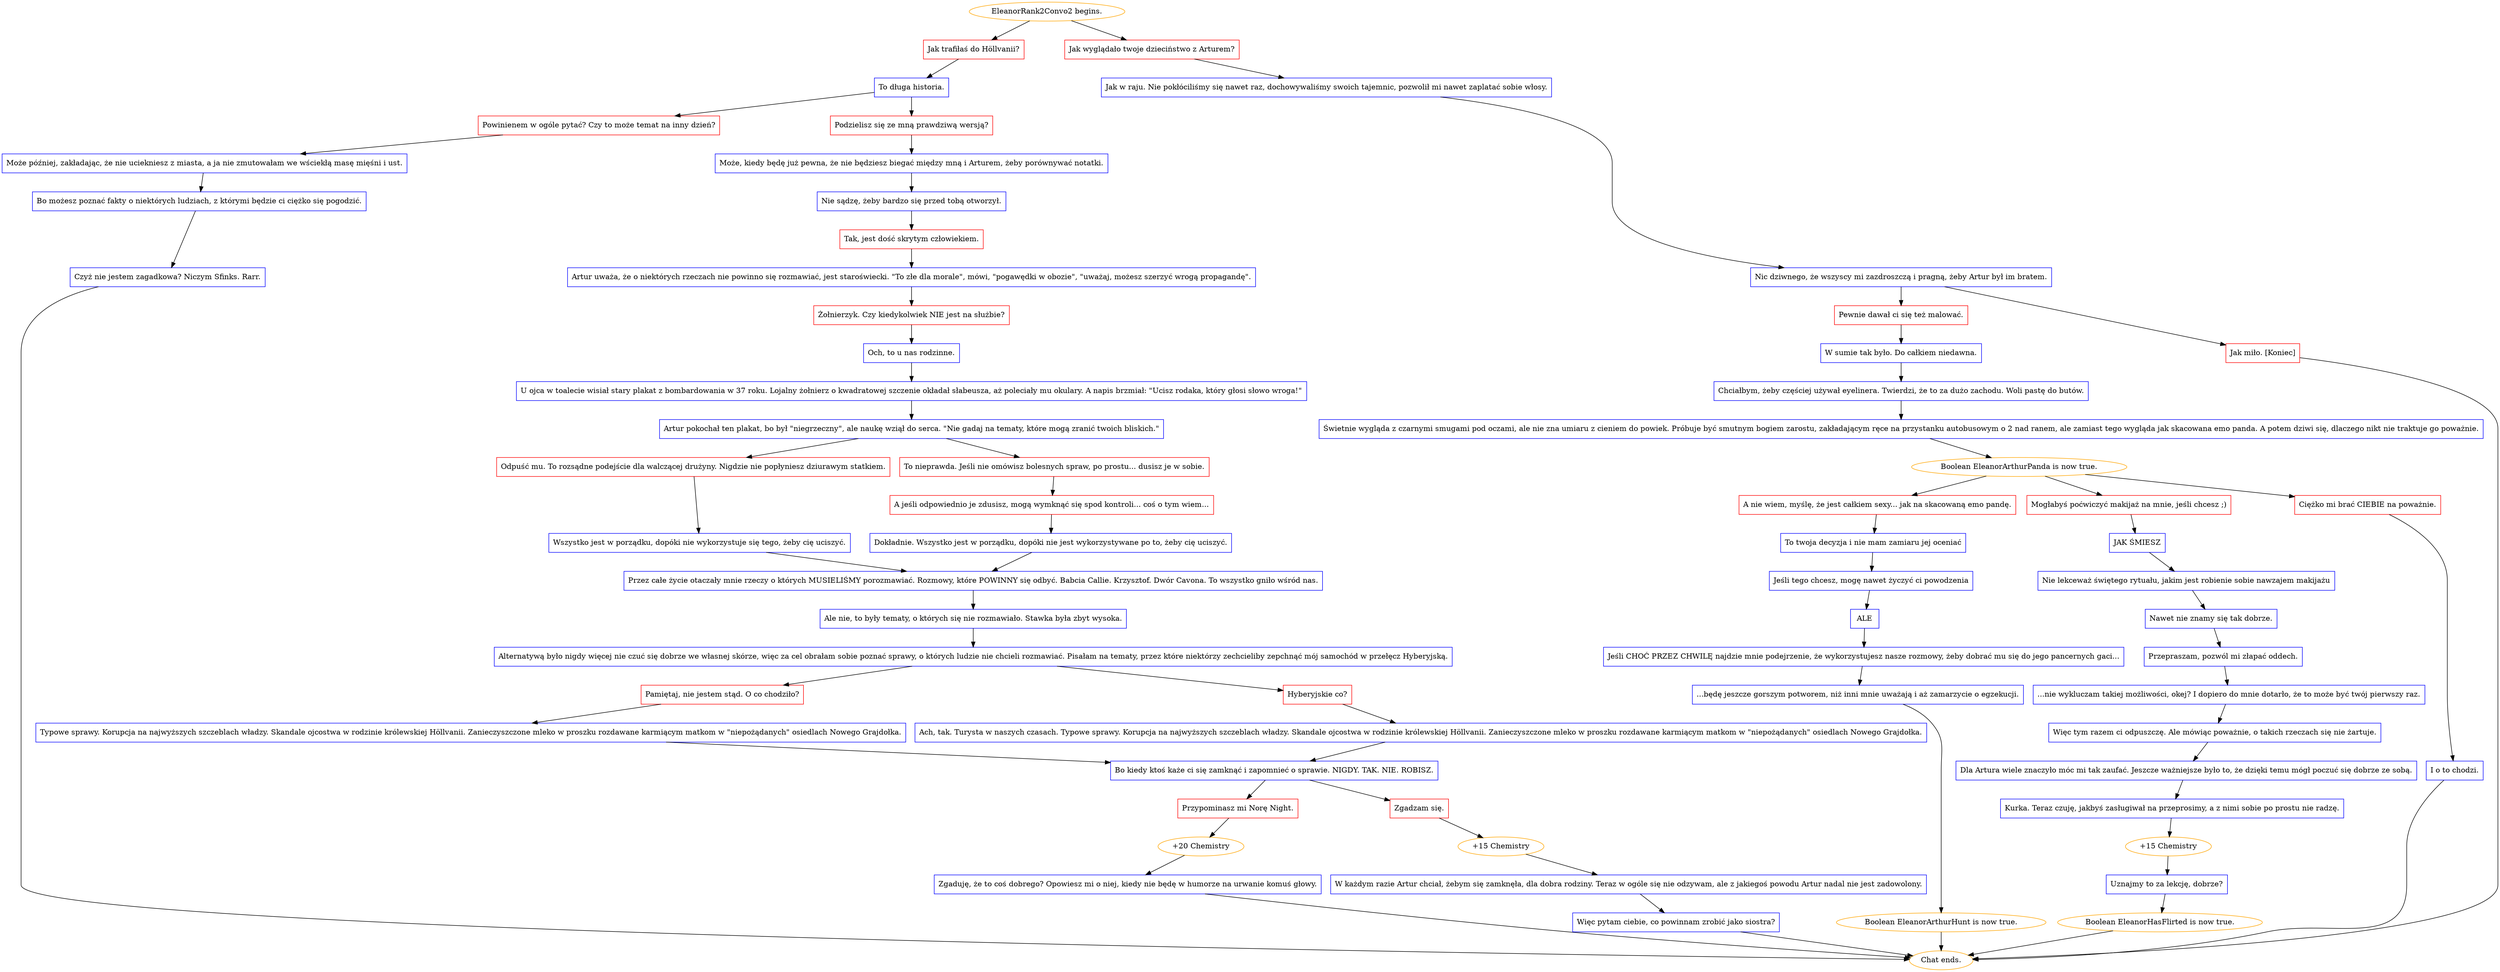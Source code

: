digraph {
	"EleanorRank2Convo2 begins." [color=orange];
		"EleanorRank2Convo2 begins." -> j19853369;
		"EleanorRank2Convo2 begins." -> j2047318181;
	j19853369 [label="Jak trafiłaś do Höllvanii?",shape=box,color=red];
		j19853369 -> j853822501;
	j2047318181 [label="Jak wyglądało twoje dzieciństwo z Arturem?",shape=box,color=red];
		j2047318181 -> j2891659982;
	j853822501 [label="To długa historia.",shape=box,color=blue];
		j853822501 -> j1931826618;
		j853822501 -> j211793771;
	j2891659982 [label="Jak w raju. Nie pokłóciliśmy się nawet raz, dochowywaliśmy swoich tajemnic, pozwolił mi nawet zaplatać sobie włosy.",shape=box,color=blue];
		j2891659982 -> j1636214630;
	j1931826618 [label="Powinienem w ogóle pytać? Czy to może temat na inny dzień?",shape=box,color=red];
		j1931826618 -> j1130023180;
	j211793771 [label="Podzielisz się ze mną prawdziwą wersją?",shape=box,color=red];
		j211793771 -> j1839347131;
	j1636214630 [label="Nic dziwnego, że wszyscy mi zazdroszczą i pragną, żeby Artur był im bratem.",shape=box,color=blue];
		j1636214630 -> j4282306916;
		j1636214630 -> j3694977358;
	j1130023180 [label="Może później, zakładając, że nie uciekniesz z miasta, a ja nie zmutowałam we wściekłą masę mięśni i ust.",shape=box,color=blue];
		j1130023180 -> j271740534;
	j1839347131 [label="Może, kiedy będę już pewna, że nie będziesz biegać między mną i Arturem, żeby porównywać notatki.",shape=box,color=blue];
		j1839347131 -> j3363092112;
	j4282306916 [label="Pewnie dawał ci się też malować.",shape=box,color=red];
		j4282306916 -> j3934355140;
	j3694977358 [label="Jak miło. [Koniec]",shape=box,color=red];
		j3694977358 -> "Chat ends.";
	j271740534 [label="Bo możesz poznać fakty o niektórych ludziach, z którymi będzie ci ciężko się pogodzić.",shape=box,color=blue];
		j271740534 -> j1293551598;
	j3363092112 [label="Nie sądzę, żeby bardzo się przed tobą otworzył.",shape=box,color=blue];
		j3363092112 -> j58325283;
	j3934355140 [label="W sumie tak było. Do całkiem niedawna.",shape=box,color=blue];
		j3934355140 -> j1028524262;
	"Chat ends." [color=orange];
	j1293551598 [label="Czyż nie jestem zagadkowa? Niczym Sfinks. Rarr.",shape=box,color=blue];
		j1293551598 -> "Chat ends.";
	j58325283 [label="Tak, jest dość skrytym człowiekiem.",shape=box,color=red];
		j58325283 -> j2478073158;
	j1028524262 [label="Chciałbym, żeby częściej używał eyelinera. Twierdzi, że to za dużo zachodu. Woli pastę do butów.",shape=box,color=blue];
		j1028524262 -> j2868582608;
	j2478073158 [label="Artur uważa, że o niektórych rzeczach nie powinno się rozmawiać, jest staroświecki. \"To złe dla morale\", mówi, \"pogawędki w obozie\", \"uważaj, możesz szerzyć wrogą propagandę\".",shape=box,color=blue];
		j2478073158 -> j307385396;
	j2868582608 [label="Świetnie wygląda z czarnymi smugami pod oczami, ale nie zna umiaru z cieniem do powiek. Próbuje być smutnym bogiem zarostu, zakładającym ręce na przystanku autobusowym o 2 nad ranem, ale zamiast tego wygląda jak skacowana emo panda. A potem dziwi się, dlaczego nikt nie traktuje go poważnie.",shape=box,color=blue];
		j2868582608 -> j3561361185;
	j307385396 [label="Żołnierzyk. Czy kiedykolwiek NIE jest na służbie?",shape=box,color=red];
		j307385396 -> j1817259457;
	j3561361185 [label="Boolean EleanorArthurPanda is now true.",color=orange];
		j3561361185 -> j465640956;
		j3561361185 -> j20606238;
		j3561361185 -> j2481426747;
	j1817259457 [label="Och, to u nas rodzinne.",shape=box,color=blue];
		j1817259457 -> j2068784282;
	j465640956 [label="A nie wiem, myślę, że jest całkiem sexy... jak na skacowaną emo pandę.",shape=box,color=red];
		j465640956 -> j1509663287;
	j20606238 [label="Mogłabyś poćwiczyć makijaż na mnie, jeśli chcesz ;)",shape=box,color=red];
		j20606238 -> j3668757721;
	j2481426747 [label="Ciężko mi brać CIEBIE na poważnie.",shape=box,color=red];
		j2481426747 -> j1392991251;
	j2068784282 [label="U ojca w toalecie wisiał stary plakat z bombardowania w 37 roku. Lojalny żołnierz o kwadratowej szczenie okładał słabeusza, aż poleciały mu okulary. A napis brzmiał: \"Ucisz rodaka, który głosi słowo wroga!\"",shape=box,color=blue];
		j2068784282 -> j1807471758;
	j1509663287 [label="To twoja decyzja i nie mam zamiaru jej oceniać",shape=box,color=blue];
		j1509663287 -> j908286565;
	j3668757721 [label="JAK ŚMIESZ",shape=box,color=blue];
		j3668757721 -> j3130609081;
	j1392991251 [label="I o to chodzi.",shape=box,color=blue];
		j1392991251 -> "Chat ends.";
	j1807471758 [label="Artur pokochał ten plakat, bo był \"niegrzeczny\", ale naukę wziął do serca. \"Nie gadaj na tematy, które mogą zranić twoich bliskich.\"",shape=box,color=blue];
		j1807471758 -> j1869356323;
		j1807471758 -> j2151444727;
	j908286565 [label="Jeśli tego chcesz, mogę nawet życzyć ci powodzenia",shape=box,color=blue];
		j908286565 -> j368102533;
	j3130609081 [label="Nie lekceważ świętego rytuału, jakim jest robienie sobie nawzajem makijażu",shape=box,color=blue];
		j3130609081 -> j409901113;
	j1869356323 [label="Odpuść mu. To rozsądne podejście dla walczącej drużyny. Nigdzie nie popłyniesz dziurawym statkiem.",shape=box,color=red];
		j1869356323 -> j1405435985;
	j2151444727 [label="To nieprawda. Jeśli nie omówisz bolesnych spraw, po prostu... dusisz je w sobie.",shape=box,color=red];
		j2151444727 -> j3325612364;
	j368102533 [label="ALE",shape=box,color=blue];
		j368102533 -> j2435052586;
	j409901113 [label="Nawet nie znamy się tak dobrze.",shape=box,color=blue];
		j409901113 -> j474715332;
	j1405435985 [label="Wszystko jest w porządku, dopóki nie wykorzystuje się tego, żeby cię uciszyć.",shape=box,color=blue];
		j1405435985 -> j1819067149;
	j3325612364 [label="A jeśli odpowiednio je zdusisz, mogą wymknąć się spod kontroli... coś o tym wiem...",shape=box,color=red];
		j3325612364 -> j3194905026;
	j2435052586 [label="Jeśli CHOĆ PRZEZ CHWILĘ najdzie mnie podejrzenie, że wykorzystujesz nasze rozmowy, żeby dobrać mu się do jego pancernych gaci...",shape=box,color=blue];
		j2435052586 -> j2368854878;
	j474715332 [label="Przepraszam, pozwól mi złapać oddech.",shape=box,color=blue];
		j474715332 -> j186499663;
	j1819067149 [label="Przez całe życie otaczały mnie rzeczy o których MUSIELIŚMY porozmawiać. Rozmowy, które POWINNY się odbyć. Babcia Callie. Krzysztof. Dwór Cavona. To wszystko gniło wśród nas.",shape=box,color=blue];
		j1819067149 -> j3945406966;
	j3194905026 [label="Dokładnie. Wszystko jest w porządku, dopóki nie jest wykorzystywane po to, żeby cię uciszyć.",shape=box,color=blue];
		j3194905026 -> j1819067149;
	j2368854878 [label="...będę jeszcze gorszym potworem, niż inni mnie uważają i aż zamarzycie o egzekucji.",shape=box,color=blue];
		j2368854878 -> j674051346;
	j186499663 [label="...nie wykluczam takiej możliwości, okej? I dopiero do mnie dotarło, że to może być twój pierwszy raz.",shape=box,color=blue];
		j186499663 -> j398100335;
	j3945406966 [label="Ale nie, to były tematy, o których się nie rozmawiało. Stawka była zbyt wysoka.",shape=box,color=blue];
		j3945406966 -> j625868282;
	j674051346 [label="Boolean EleanorArthurHunt is now true.",color=orange];
		j674051346 -> "Chat ends.";
	j398100335 [label="Więc tym razem ci odpuszczę. Ale mówiąc poważnie, o takich rzeczach się nie żartuje.",shape=box,color=blue];
		j398100335 -> j2939689123;
	j625868282 [label="Alternatywą było nigdy więcej nie czuć się dobrze we własnej skórze, więc za cel obrałam sobie poznać sprawy, o których ludzie nie chcieli rozmawiać. Pisałam na tematy, przez które niektórzy zechcieliby zepchnąć mój samochód w przełęcz Hyberyjską.",shape=box,color=blue];
		j625868282 -> j3644637077;
		j625868282 -> j435611890;
	j2939689123 [label="Dla Artura wiele znaczyło móc mi tak zaufać. Jeszcze ważniejsze było to, że dzięki temu mógł poczuć się dobrze ze sobą.",shape=box,color=blue];
		j2939689123 -> j2992052662;
	j3644637077 [label="Pamiętaj, nie jestem stąd. O co chodziło?",shape=box,color=red];
		j3644637077 -> j1522521668;
	j435611890 [label="Hyberyjskie co?",shape=box,color=red];
		j435611890 -> j4183976250;
	j2992052662 [label="Kurka. Teraz czuję, jakbyś zasługiwał na przeprosimy, a z nimi sobie po prostu nie radzę.",shape=box,color=blue];
		j2992052662 -> j2769497302;
	j1522521668 [label="Typowe sprawy. Korupcja na najwyższych szczeblach władzy. Skandale ojcostwa w rodzinie królewskiej Höllvanii. Zanieczyszczone mleko w proszku rozdawane karmiącym matkom w \"niepożądanych\" osiedlach Nowego Grajdołka.",shape=box,color=blue];
		j1522521668 -> j484488997;
	j4183976250 [label="Ach, tak. Turysta w naszych czasach. Typowe sprawy. Korupcja na najwyższych szczeblach władzy. Skandale ojcostwa w rodzinie królewskiej Höllvanii. Zanieczyszczone mleko w proszku rozdawane karmiącym matkom w \"niepożądanych\" osiedlach Nowego Grajdołka.",shape=box,color=blue];
		j4183976250 -> j484488997;
	j2769497302 [label="+15 Chemistry",color=orange];
		j2769497302 -> j3869227342;
	j484488997 [label="Bo kiedy ktoś każe ci się zamknąć i zapomnieć o sprawie. NIGDY. TAK. NIE. ROBISZ.",shape=box,color=blue];
		j484488997 -> j3746146958;
		j484488997 -> j1142275476;
	j3869227342 [label="Uznajmy to za lekcję, dobrze?",shape=box,color=blue];
		j3869227342 -> j4205890645;
	j3746146958 [label="Przypominasz mi Norę Night.",shape=box,color=red];
		j3746146958 -> j1460199521;
	j1142275476 [label="Zgadzam się.",shape=box,color=red];
		j1142275476 -> j2507311367;
	j4205890645 [label="Boolean EleanorHasFlirted is now true.",color=orange];
		j4205890645 -> "Chat ends.";
	j1460199521 [label="+20 Chemistry",color=orange];
		j1460199521 -> j257185214;
	j2507311367 [label="+15 Chemistry",color=orange];
		j2507311367 -> j2949176360;
	j257185214 [label="Zgaduję, że to coś dobrego? Opowiesz mi o niej, kiedy nie będę w humorze na urwanie komuś głowy.",shape=box,color=blue];
		j257185214 -> "Chat ends.";
	j2949176360 [label="W każdym razie Artur chciał, żebym się zamknęła, dla dobra rodziny. Teraz w ogóle się nie odzywam, ale z jakiegoś powodu Artur nadal nie jest zadowolony.",shape=box,color=blue];
		j2949176360 -> j4213769549;
	j4213769549 [label="Więc pytam ciebie, co powinnam zrobić jako siostra?",shape=box,color=blue];
		j4213769549 -> "Chat ends.";
}